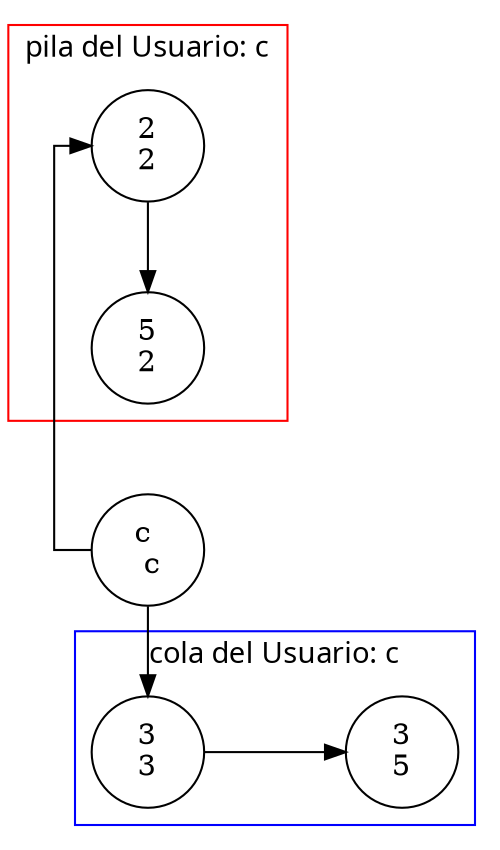 digraph listaUsuarios {
rankdir = LR
size = "100,100" 
nodesep = 0.6
splines=ortho
fontname = Marvel
cola1[ label = "3\n3"]
"c \n c"->cola1 [constraint = false]
subgraph cluster_c1{
cola2[ label = "3\n5"]
cola1-> cola2
color=blue
label = "cola del Usuario: c"
}
pila1[ label = "2\n2"]
"c \n c"->pila1 [constraint = false]
subgraph cluster_p1{
pila2[ label = "5\n2"]
pila1-> pila2 [constraint = false]
color=red
label = "pila del Usuario: c"
}

}